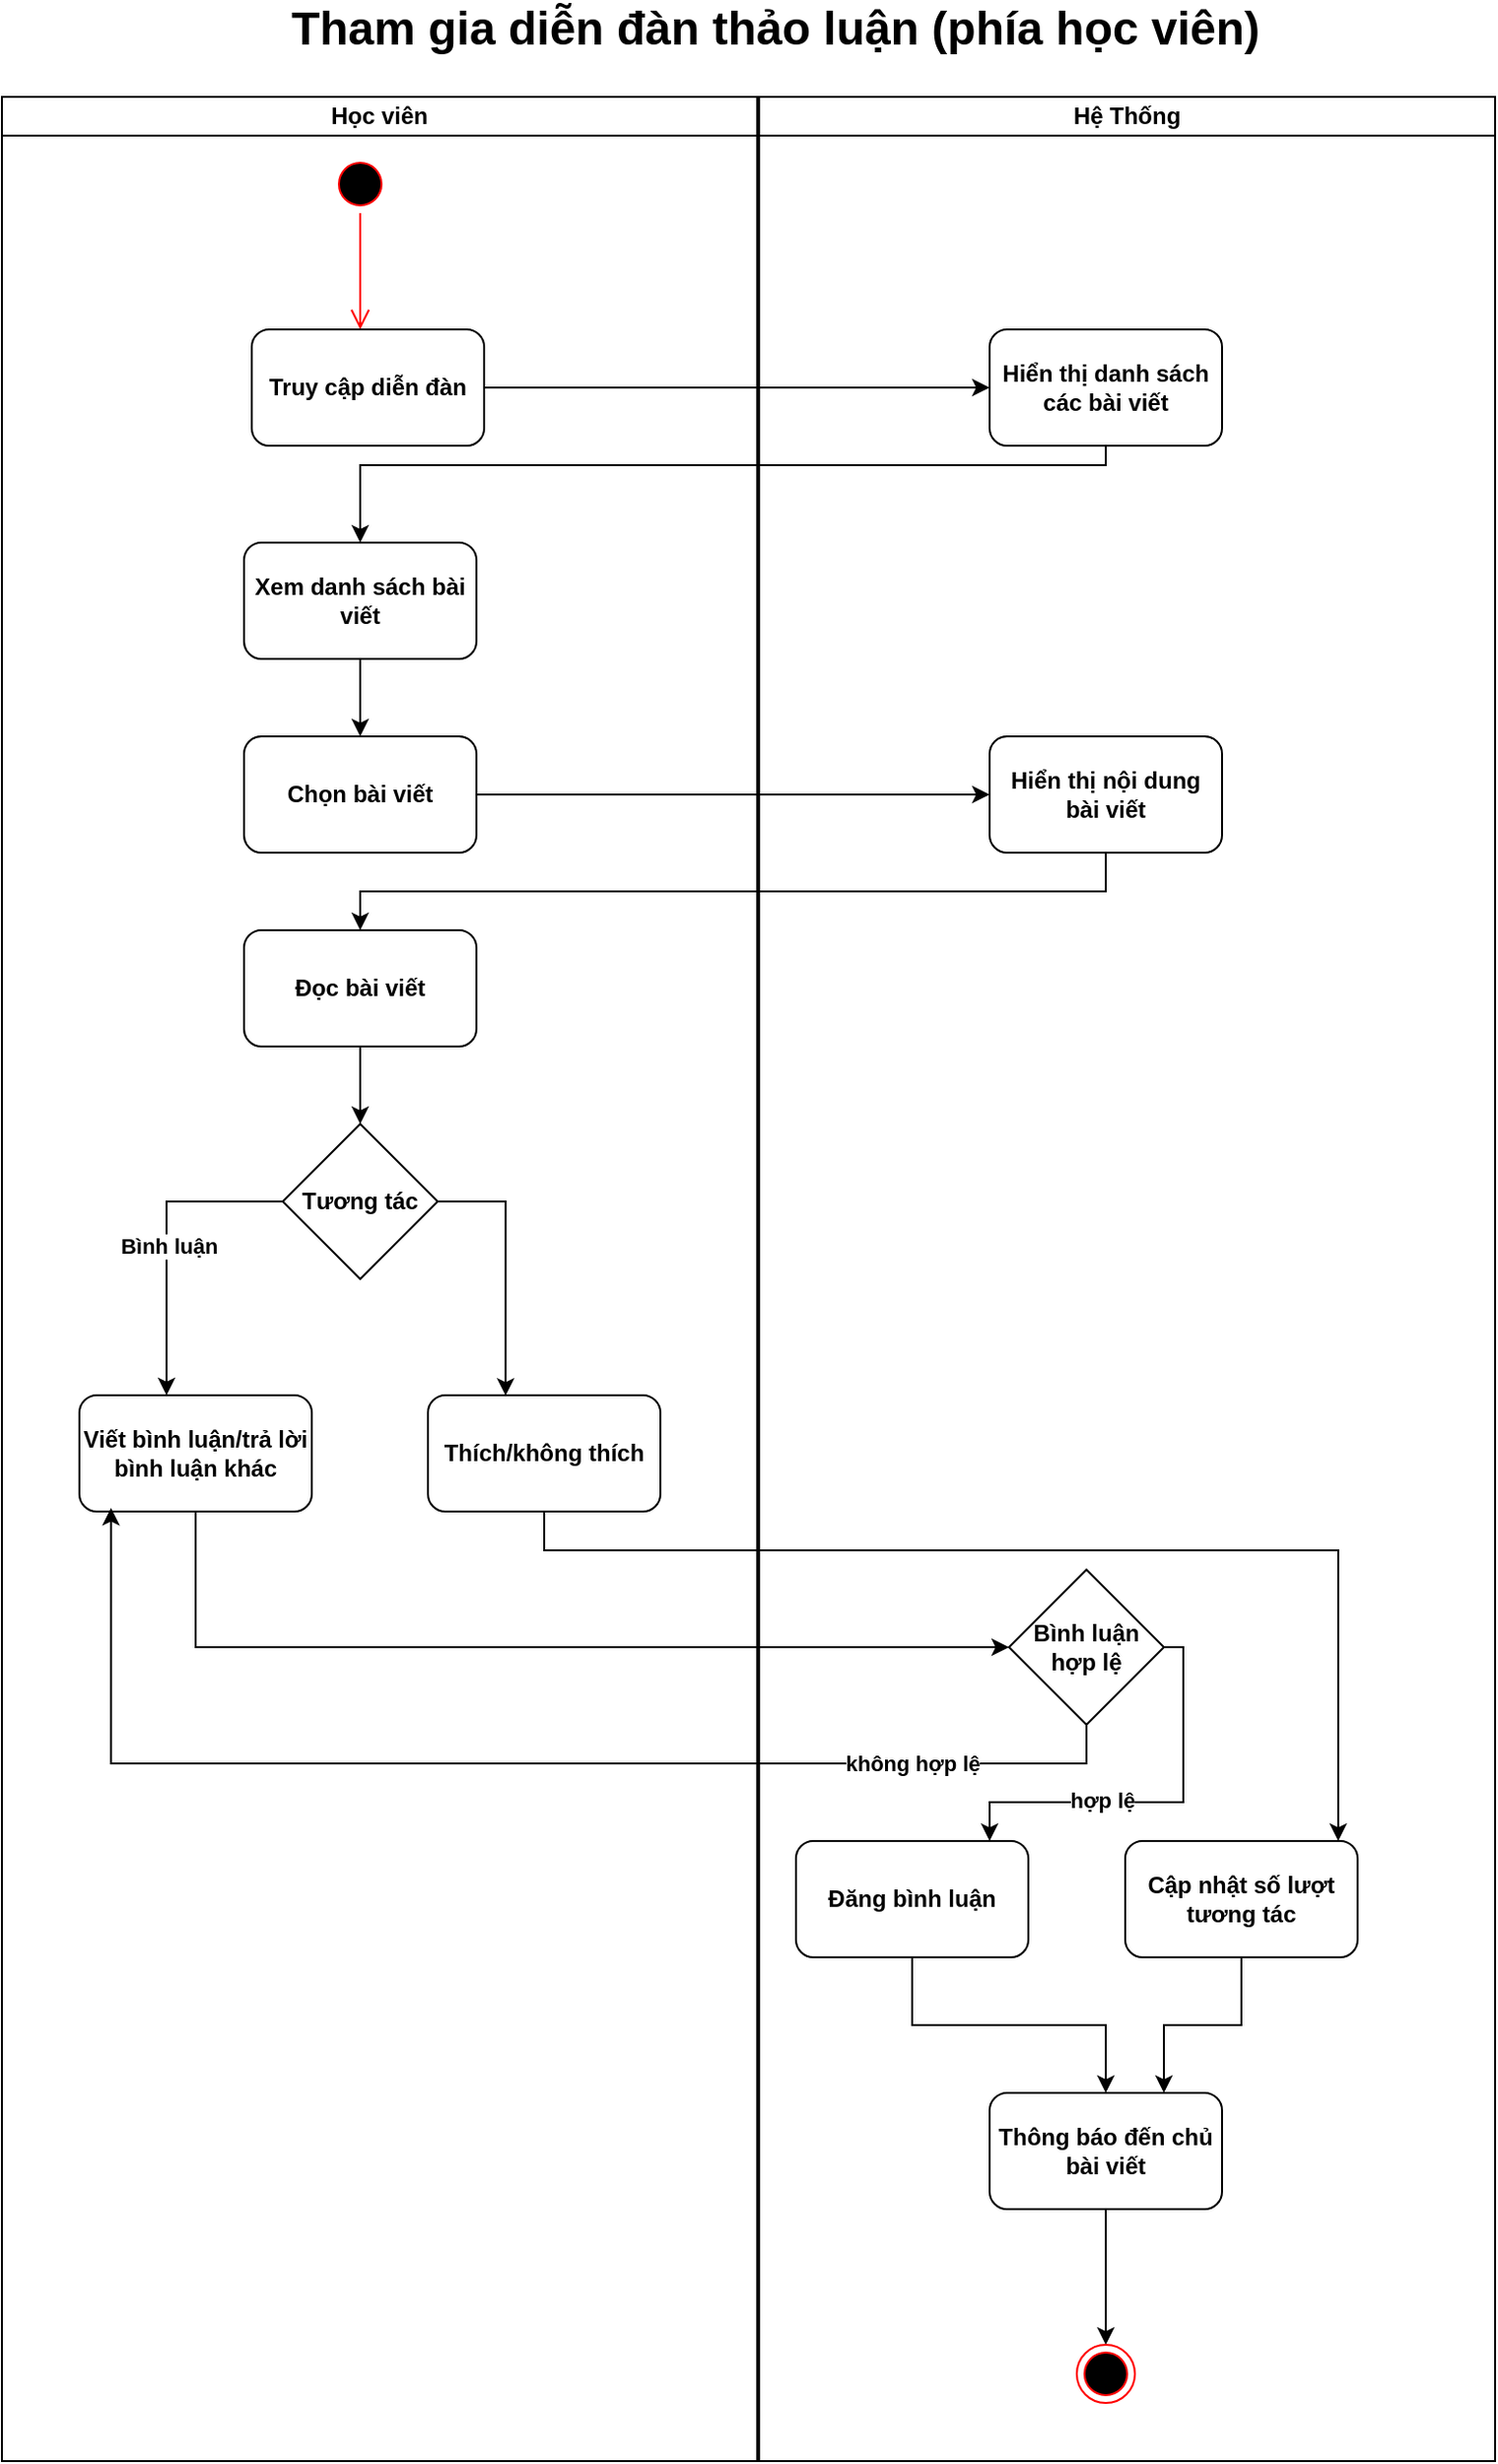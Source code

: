 <mxfile version="26.0.16">
  <diagram name="Page-1" id="wyYRsDZjEv_IAJ9hgWg7">
    <mxGraphModel dx="2194" dy="1162" grid="1" gridSize="10" guides="1" tooltips="1" connect="1" arrows="1" fold="1" page="1" pageScale="1" pageWidth="850" pageHeight="1100" math="0" shadow="0">
      <root>
        <mxCell id="0" />
        <mxCell id="1" parent="0" />
        <mxCell id="xNPQkrnZE0xDyGVl3A8W-1" value="Học viên" style="swimlane;startSize=20;whiteSpace=wrap;html=1;fontStyle=1" vertex="1" parent="1">
          <mxGeometry x="60" y="150" width="390" height="1220" as="geometry" />
        </mxCell>
        <mxCell id="xNPQkrnZE0xDyGVl3A8W-2" value="" style="ellipse;html=1;shape=startState;fillColor=#000000;strokeColor=#ff0000;fontStyle=1" vertex="1" parent="xNPQkrnZE0xDyGVl3A8W-1">
          <mxGeometry x="170" y="30" width="30" height="30" as="geometry" />
        </mxCell>
        <mxCell id="xNPQkrnZE0xDyGVl3A8W-3" value="" style="edgeStyle=orthogonalEdgeStyle;html=1;verticalAlign=bottom;endArrow=open;endSize=8;strokeColor=#ff0000;rounded=0;fontStyle=1" edge="1" parent="xNPQkrnZE0xDyGVl3A8W-1" source="xNPQkrnZE0xDyGVl3A8W-2">
          <mxGeometry relative="1" as="geometry">
            <mxPoint x="185" y="120" as="targetPoint" />
          </mxGeometry>
        </mxCell>
        <mxCell id="xNPQkrnZE0xDyGVl3A8W-58" value="Truy cập diễn đàn" style="rounded=1;whiteSpace=wrap;html=1;fontStyle=1" vertex="1" parent="xNPQkrnZE0xDyGVl3A8W-1">
          <mxGeometry x="129" y="120" width="120" height="60" as="geometry" />
        </mxCell>
        <mxCell id="xNPQkrnZE0xDyGVl3A8W-69" style="edgeStyle=orthogonalEdgeStyle;rounded=0;orthogonalLoop=1;jettySize=auto;html=1;entryX=0.5;entryY=0;entryDx=0;entryDy=0;fontStyle=1" edge="1" parent="xNPQkrnZE0xDyGVl3A8W-1" source="xNPQkrnZE0xDyGVl3A8W-61" target="xNPQkrnZE0xDyGVl3A8W-68">
          <mxGeometry relative="1" as="geometry" />
        </mxCell>
        <mxCell id="xNPQkrnZE0xDyGVl3A8W-61" value="Xem danh sách bài viết" style="rounded=1;whiteSpace=wrap;html=1;fontStyle=1" vertex="1" parent="xNPQkrnZE0xDyGVl3A8W-1">
          <mxGeometry x="125" y="230" width="120" height="60" as="geometry" />
        </mxCell>
        <mxCell id="xNPQkrnZE0xDyGVl3A8W-68" value="Chọn bài viết" style="rounded=1;whiteSpace=wrap;html=1;fontStyle=1" vertex="1" parent="xNPQkrnZE0xDyGVl3A8W-1">
          <mxGeometry x="125" y="330" width="120" height="60" as="geometry" />
        </mxCell>
        <mxCell id="xNPQkrnZE0xDyGVl3A8W-76" style="edgeStyle=orthogonalEdgeStyle;rounded=0;orthogonalLoop=1;jettySize=auto;html=1;fontStyle=1" edge="1" parent="xNPQkrnZE0xDyGVl3A8W-1" source="xNPQkrnZE0xDyGVl3A8W-72" target="xNPQkrnZE0xDyGVl3A8W-75">
          <mxGeometry relative="1" as="geometry" />
        </mxCell>
        <mxCell id="xNPQkrnZE0xDyGVl3A8W-72" value="Đọc bài viết" style="rounded=1;whiteSpace=wrap;html=1;fontStyle=1" vertex="1" parent="xNPQkrnZE0xDyGVl3A8W-1">
          <mxGeometry x="125" y="430" width="120" height="60" as="geometry" />
        </mxCell>
        <mxCell id="xNPQkrnZE0xDyGVl3A8W-78" style="edgeStyle=orthogonalEdgeStyle;rounded=0;orthogonalLoop=1;jettySize=auto;html=1;fontStyle=1" edge="1" parent="xNPQkrnZE0xDyGVl3A8W-1" source="xNPQkrnZE0xDyGVl3A8W-75" target="xNPQkrnZE0xDyGVl3A8W-77">
          <mxGeometry relative="1" as="geometry">
            <Array as="points">
              <mxPoint x="85" y="570" />
            </Array>
          </mxGeometry>
        </mxCell>
        <mxCell id="xNPQkrnZE0xDyGVl3A8W-79" value="Bình luận" style="edgeLabel;html=1;align=center;verticalAlign=middle;resizable=0;points=[];fontStyle=1" vertex="1" connectable="0" parent="xNPQkrnZE0xDyGVl3A8W-78">
          <mxGeometry x="0.04" y="1" relative="1" as="geometry">
            <mxPoint as="offset" />
          </mxGeometry>
        </mxCell>
        <mxCell id="xNPQkrnZE0xDyGVl3A8W-75" value="Tương tác" style="rhombus;whiteSpace=wrap;html=1;fontStyle=1" vertex="1" parent="xNPQkrnZE0xDyGVl3A8W-1">
          <mxGeometry x="145" y="530" width="80" height="80" as="geometry" />
        </mxCell>
        <mxCell id="xNPQkrnZE0xDyGVl3A8W-77" value="Viết bình luận/trả lời bình luận khác" style="rounded=1;whiteSpace=wrap;html=1;fontStyle=1" vertex="1" parent="xNPQkrnZE0xDyGVl3A8W-1">
          <mxGeometry x="40" y="670" width="120" height="60" as="geometry" />
        </mxCell>
        <mxCell id="xNPQkrnZE0xDyGVl3A8W-80" value="Thích/không thích" style="rounded=1;whiteSpace=wrap;html=1;fontStyle=1" vertex="1" parent="xNPQkrnZE0xDyGVl3A8W-1">
          <mxGeometry x="220" y="670" width="120" height="60" as="geometry" />
        </mxCell>
        <mxCell id="xNPQkrnZE0xDyGVl3A8W-81" style="edgeStyle=orthogonalEdgeStyle;rounded=0;orthogonalLoop=1;jettySize=auto;html=1;entryX=0.334;entryY=0.003;entryDx=0;entryDy=0;entryPerimeter=0;fontStyle=1" edge="1" parent="xNPQkrnZE0xDyGVl3A8W-1" source="xNPQkrnZE0xDyGVl3A8W-75" target="xNPQkrnZE0xDyGVl3A8W-80">
          <mxGeometry relative="1" as="geometry">
            <Array as="points">
              <mxPoint x="260" y="570" />
            </Array>
          </mxGeometry>
        </mxCell>
        <mxCell id="xNPQkrnZE0xDyGVl3A8W-15" value="Hệ Thống" style="swimlane;startSize=20;whiteSpace=wrap;html=1;fontStyle=1" vertex="1" parent="1">
          <mxGeometry x="451" y="150" width="380" height="1220" as="geometry" />
        </mxCell>
        <mxCell id="xNPQkrnZE0xDyGVl3A8W-59" value="Hiển thị danh sách các bài viết" style="rounded=1;whiteSpace=wrap;html=1;fontStyle=1" vertex="1" parent="xNPQkrnZE0xDyGVl3A8W-15">
          <mxGeometry x="119" y="120" width="120" height="60" as="geometry" />
        </mxCell>
        <mxCell id="xNPQkrnZE0xDyGVl3A8W-70" value="Hiển thị nội dung bài viết" style="rounded=1;whiteSpace=wrap;html=1;fontStyle=1" vertex="1" parent="xNPQkrnZE0xDyGVl3A8W-15">
          <mxGeometry x="119" y="330" width="120" height="60" as="geometry" />
        </mxCell>
        <mxCell id="xNPQkrnZE0xDyGVl3A8W-90" style="edgeStyle=orthogonalEdgeStyle;rounded=0;orthogonalLoop=1;jettySize=auto;html=1;fontStyle=1" edge="1" parent="xNPQkrnZE0xDyGVl3A8W-15" source="xNPQkrnZE0xDyGVl3A8W-84" target="xNPQkrnZE0xDyGVl3A8W-89">
          <mxGeometry relative="1" as="geometry">
            <Array as="points">
              <mxPoint x="219" y="800" />
              <mxPoint x="219" y="880" />
              <mxPoint x="119" y="880" />
            </Array>
          </mxGeometry>
        </mxCell>
        <mxCell id="xNPQkrnZE0xDyGVl3A8W-91" value="hợp lệ" style="edgeLabel;html=1;align=center;verticalAlign=middle;resizable=0;points=[];fontStyle=1" vertex="1" connectable="0" parent="xNPQkrnZE0xDyGVl3A8W-90">
          <mxGeometry x="0.26" y="-1" relative="1" as="geometry">
            <mxPoint as="offset" />
          </mxGeometry>
        </mxCell>
        <mxCell id="xNPQkrnZE0xDyGVl3A8W-84" value="Bình luận hợp lệ" style="rhombus;whiteSpace=wrap;html=1;fontStyle=1" vertex="1" parent="xNPQkrnZE0xDyGVl3A8W-15">
          <mxGeometry x="129" y="760" width="80" height="80" as="geometry" />
        </mxCell>
        <mxCell id="xNPQkrnZE0xDyGVl3A8W-95" style="edgeStyle=orthogonalEdgeStyle;rounded=0;orthogonalLoop=1;jettySize=auto;html=1;fontStyle=1" edge="1" parent="xNPQkrnZE0xDyGVl3A8W-15" source="xNPQkrnZE0xDyGVl3A8W-89" target="xNPQkrnZE0xDyGVl3A8W-94">
          <mxGeometry relative="1" as="geometry" />
        </mxCell>
        <mxCell id="xNPQkrnZE0xDyGVl3A8W-89" value="Đăng bình luận" style="rounded=1;whiteSpace=wrap;html=1;fontStyle=1" vertex="1" parent="xNPQkrnZE0xDyGVl3A8W-15">
          <mxGeometry x="19" y="900" width="120" height="60" as="geometry" />
        </mxCell>
        <mxCell id="xNPQkrnZE0xDyGVl3A8W-97" style="edgeStyle=orthogonalEdgeStyle;rounded=0;orthogonalLoop=1;jettySize=auto;html=1;entryX=0.75;entryY=0;entryDx=0;entryDy=0;fontStyle=1" edge="1" parent="xNPQkrnZE0xDyGVl3A8W-15" source="xNPQkrnZE0xDyGVl3A8W-92" target="xNPQkrnZE0xDyGVl3A8W-94">
          <mxGeometry relative="1" as="geometry" />
        </mxCell>
        <mxCell id="xNPQkrnZE0xDyGVl3A8W-92" value="Cập nhật số lượt tương tác" style="rounded=1;whiteSpace=wrap;html=1;fontStyle=1" vertex="1" parent="xNPQkrnZE0xDyGVl3A8W-15">
          <mxGeometry x="189" y="900" width="120" height="60" as="geometry" />
        </mxCell>
        <mxCell id="xNPQkrnZE0xDyGVl3A8W-99" style="edgeStyle=orthogonalEdgeStyle;rounded=0;orthogonalLoop=1;jettySize=auto;html=1;entryX=0.5;entryY=0;entryDx=0;entryDy=0;fontStyle=1" edge="1" parent="xNPQkrnZE0xDyGVl3A8W-15" source="xNPQkrnZE0xDyGVl3A8W-94" target="xNPQkrnZE0xDyGVl3A8W-98">
          <mxGeometry relative="1" as="geometry" />
        </mxCell>
        <mxCell id="xNPQkrnZE0xDyGVl3A8W-94" value="Thông báo đến chủ bài viết" style="rounded=1;whiteSpace=wrap;html=1;fontStyle=1" vertex="1" parent="xNPQkrnZE0xDyGVl3A8W-15">
          <mxGeometry x="119" y="1030" width="120" height="60" as="geometry" />
        </mxCell>
        <mxCell id="xNPQkrnZE0xDyGVl3A8W-98" value="" style="ellipse;html=1;shape=endState;fillColor=#000000;strokeColor=#ff0000;fontStyle=1" vertex="1" parent="xNPQkrnZE0xDyGVl3A8W-15">
          <mxGeometry x="164" y="1160" width="30" height="30" as="geometry" />
        </mxCell>
        <mxCell id="xNPQkrnZE0xDyGVl3A8W-44" value="&lt;span style=&quot;font-size: 24px;&quot;&gt;Tham gia diễn đàn thảo luận (phía học viên)&lt;/span&gt;" style="text;html=1;align=center;verticalAlign=middle;whiteSpace=wrap;rounded=0;fontStyle=1" vertex="1" parent="1">
          <mxGeometry x="189" y="100" width="541" height="30" as="geometry" />
        </mxCell>
        <mxCell id="xNPQkrnZE0xDyGVl3A8W-60" style="edgeStyle=orthogonalEdgeStyle;rounded=0;orthogonalLoop=1;jettySize=auto;html=1;fontStyle=1" edge="1" parent="1" source="xNPQkrnZE0xDyGVl3A8W-58" target="xNPQkrnZE0xDyGVl3A8W-59">
          <mxGeometry relative="1" as="geometry" />
        </mxCell>
        <mxCell id="xNPQkrnZE0xDyGVl3A8W-62" style="edgeStyle=orthogonalEdgeStyle;rounded=0;orthogonalLoop=1;jettySize=auto;html=1;fontStyle=1" edge="1" parent="1" source="xNPQkrnZE0xDyGVl3A8W-59" target="xNPQkrnZE0xDyGVl3A8W-61">
          <mxGeometry relative="1" as="geometry">
            <Array as="points">
              <mxPoint x="630" y="340" />
              <mxPoint x="245" y="340" />
            </Array>
          </mxGeometry>
        </mxCell>
        <mxCell id="xNPQkrnZE0xDyGVl3A8W-71" style="edgeStyle=orthogonalEdgeStyle;rounded=0;orthogonalLoop=1;jettySize=auto;html=1;fontStyle=1" edge="1" parent="1" source="xNPQkrnZE0xDyGVl3A8W-68" target="xNPQkrnZE0xDyGVl3A8W-70">
          <mxGeometry relative="1" as="geometry" />
        </mxCell>
        <mxCell id="xNPQkrnZE0xDyGVl3A8W-73" style="edgeStyle=orthogonalEdgeStyle;rounded=0;orthogonalLoop=1;jettySize=auto;html=1;fontStyle=1" edge="1" parent="1" source="xNPQkrnZE0xDyGVl3A8W-70" target="xNPQkrnZE0xDyGVl3A8W-72">
          <mxGeometry relative="1" as="geometry">
            <Array as="points">
              <mxPoint x="630" y="560" />
              <mxPoint x="245" y="560" />
            </Array>
          </mxGeometry>
        </mxCell>
        <mxCell id="xNPQkrnZE0xDyGVl3A8W-85" style="edgeStyle=orthogonalEdgeStyle;rounded=0;orthogonalLoop=1;jettySize=auto;html=1;entryX=0;entryY=0.5;entryDx=0;entryDy=0;fontStyle=1" edge="1" parent="1" source="xNPQkrnZE0xDyGVl3A8W-77" target="xNPQkrnZE0xDyGVl3A8W-84">
          <mxGeometry relative="1" as="geometry">
            <Array as="points">
              <mxPoint x="160" y="950" />
            </Array>
          </mxGeometry>
        </mxCell>
        <mxCell id="xNPQkrnZE0xDyGVl3A8W-87" style="edgeStyle=orthogonalEdgeStyle;rounded=0;orthogonalLoop=1;jettySize=auto;html=1;entryX=0.136;entryY=0.969;entryDx=0;entryDy=0;entryPerimeter=0;fontStyle=1" edge="1" parent="1" source="xNPQkrnZE0xDyGVl3A8W-84" target="xNPQkrnZE0xDyGVl3A8W-77">
          <mxGeometry relative="1" as="geometry">
            <Array as="points">
              <mxPoint x="620" y="1010" />
              <mxPoint x="116" y="1010" />
            </Array>
          </mxGeometry>
        </mxCell>
        <mxCell id="xNPQkrnZE0xDyGVl3A8W-88" value="không hợp lệ" style="edgeLabel;html=1;align=center;verticalAlign=middle;resizable=0;points=[];fontStyle=1" vertex="1" connectable="0" parent="xNPQkrnZE0xDyGVl3A8W-87">
          <mxGeometry x="-0.28" relative="1" as="geometry">
            <mxPoint x="126" as="offset" />
          </mxGeometry>
        </mxCell>
        <mxCell id="xNPQkrnZE0xDyGVl3A8W-93" style="edgeStyle=orthogonalEdgeStyle;rounded=0;orthogonalLoop=1;jettySize=auto;html=1;fontStyle=1" edge="1" parent="1" source="xNPQkrnZE0xDyGVl3A8W-80" target="xNPQkrnZE0xDyGVl3A8W-92">
          <mxGeometry relative="1" as="geometry">
            <Array as="points">
              <mxPoint x="340" y="900" />
              <mxPoint x="750" y="900" />
            </Array>
          </mxGeometry>
        </mxCell>
      </root>
    </mxGraphModel>
  </diagram>
</mxfile>
